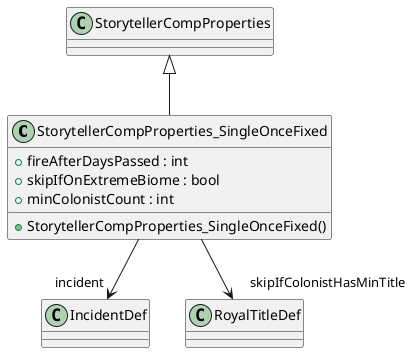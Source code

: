 @startuml
class StorytellerCompProperties_SingleOnceFixed {
    + fireAfterDaysPassed : int
    + skipIfOnExtremeBiome : bool
    + minColonistCount : int
    + StorytellerCompProperties_SingleOnceFixed()
}
StorytellerCompProperties <|-- StorytellerCompProperties_SingleOnceFixed
StorytellerCompProperties_SingleOnceFixed --> "incident" IncidentDef
StorytellerCompProperties_SingleOnceFixed --> "skipIfColonistHasMinTitle" RoyalTitleDef
@enduml
